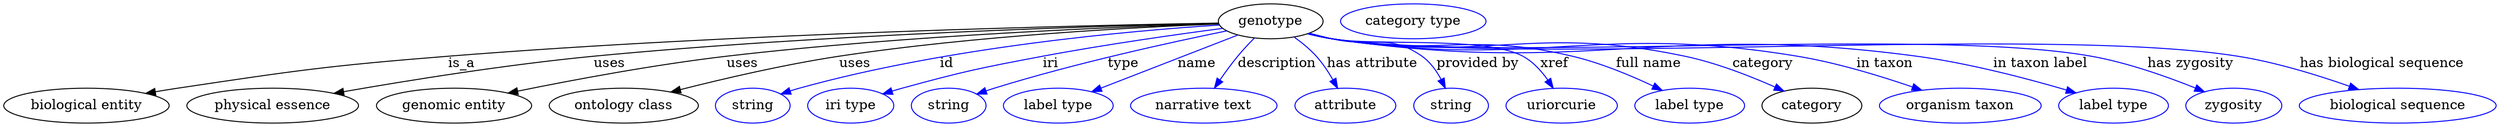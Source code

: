 digraph {
	graph [bb="0,0,2566.5,123"];
	node [label="\N"];
	genotype	[height=0.5,
		label=genotype,
		pos="1304.1,105",
		width=1.4985];
	"biological entity"	[height=0.5,
		pos="85.142,18",
		width=2.3651];
	genotype -> "biological entity"	[label=is_a,
		lp="471.14,61.5",
		pos="e,146.64,30.546 1250,103.21 1115.7,100.95 756.05,92.945 457.14,69 333.56,59.1 302.77,54.261 180.14,36 172.51,34.863 164.55,33.586 \
156.63,32.254"];
	"physical essence"	[height=0.5,
		pos="277.14,18",
		width=2.4553];
	genotype -> "physical essence"	[label=uses,
		lp="623.64,61.5",
		pos="e,340.15,30.655 1250.2,102.95 1133,100.32 846.25,91.888 607.14,69 518.26,60.492 416.82,44.111 350.14,32.417"];
	"genomic entity"	[height=0.5,
		pos="463.14,18",
		width=2.2206];
	genotype -> "genomic entity"	[label=uses,
		lp="760.64,61.5",
		pos="e,518.83,30.939 1250.3,102.56 1150.3,99.471 929.18,90.621 744.14,69 669.86,60.32 585.49,44.494 528.74,32.966"];
	"ontology class"	[height=0.5,
		pos="638.14,18",
		width=2.1304];
	genotype -> "ontology class"	[label=uses,
		lp="876.64,61.5",
		pos="e,686.7,32.043 1250.6,102.25 1166.8,98.952 1000.1,90.159 860.14,69 804.03,60.514 741,45.81 696.48,34.537"];
	id	[color=blue,
		height=0.5,
		label=string,
		pos="771.14,18",
		width=1.0652];
	genotype -> id	[color=blue,
		label=id,
		lp="971.14,61.5",
		pos="e,800.13,29.99 1251.2,101.15 1161,95.295 972.53,78.662 819.14,36 816.03,35.135 812.84,34.172 809.64,33.155",
		style=solid];
	iri	[color=blue,
		height=0.5,
		label="iri type",
		pos="872.14,18",
		width=1.2277];
	genotype -> iri	[color=blue,
		label=iri,
		lp="1078.1,61.5",
		pos="e,905.43,29.938 1254.7,97.721 1207.2,91.431 1133.5,80.982 1070.1,69 1005.6,56.801 989.51,53.205 926.14,36 922.56,35.029 918.87,33.974 \
915.17,32.883",
		style=solid];
	type	[color=blue,
		height=0.5,
		label=string,
		pos="973.14,18",
		width=1.0652];
	genotype -> type	[color=blue,
		label=type,
		lp="1152.1,61.5",
		pos="e,1002.1,29.935 1258.9,95.107 1202.4,83.569 1103.2,61.829 1020.1,36 1017.4,35.142 1014.6,34.22 1011.7,33.265",
		style=solid];
	name	[color=blue,
		height=0.5,
		label="label type",
		pos="1086.1,18",
		width=1.5707];
	genotype -> name	[color=blue,
		label=name,
		lp="1229.1,61.5",
		pos="e,1120.5,32.39 1270.6,90.905 1232.9,76.204 1171.5,52.295 1130.1,36.122",
		style=solid];
	description	[color=blue,
		height=0.5,
		label="narrative text",
		pos="1236.1,18",
		width=2.0943];
	genotype -> description	[color=blue,
		label=description,
		lp="1309.6,61.5",
		pos="e,1246.3,36.264 1286.7,87.917 1280.8,82.183 1274.5,75.525 1269.1,69 1263,61.506 1257,52.858 1251.8,44.883",
		style=solid];
	"has attribute"	[color=blue,
		height=0.5,
		label=attribute,
		pos="1381.1,18",
		width=1.4443];
	genotype -> "has attribute"	[color=blue,
		label="has attribute",
		lp="1408.1,61.5",
		pos="e,1372.8,35.806 1327.5,88.777 1335.2,83.112 1343.5,76.278 1350.1,69 1356.7,61.751 1362.7,52.916 1367.7,44.701",
		style=solid];
	"provided by"	[color=blue,
		height=0.5,
		label=string,
		pos="1489.1,18",
		width=1.0652];
	genotype -> "provided by"	[color=blue,
		label="provided by",
		lp="1516.6,61.5",
		pos="e,1483.2,35.962 1344,92.783 1351.7,90.761 1359.6,88.744 1367.1,87 1407.7,77.567 1425,92.929 1459.1,69 1467.5,63.108 1474,54.045 \
1478.7,45.245",
		style=solid];
	xref	[color=blue,
		height=0.5,
		label=uriorcurie,
		pos="1603.1,18",
		width=1.5887];
	genotype -> xref	[color=blue,
		label=xref,
		lp="1595.6,61.5",
		pos="e,1594.4,35.951 1342.9,92.424 1350.9,90.361 1359.2,88.421 1367.1,87 1410.2,79.274 1524.6,89.732 1563.1,69 1573.5,63.41 1582.2,53.865 \
1588.7,44.605",
		style=solid];
	"full name"	[color=blue,
		height=0.5,
		label="label type",
		pos="1735.1,18",
		width=1.5707];
	genotype -> "full name"	[color=blue,
		label="full name",
		lp="1692.6,61.5",
		pos="e,1706.7,33.817 1342.9,92.307 1350.8,90.253 1359.2,88.346 1367.1,87 1475.7,68.578 1507,94.34 1614.1,69 1643.1,62.147 1674.1,49.221 \
1697.5,38.229",
		style=solid];
	category	[height=0.5,
		pos="1861.1,18",
		width=1.4263];
	genotype -> category	[color=blue,
		label=category,
		lp="1810.6,61.5",
		pos="e,1832.3,33.05 1342.5,92.249 1350.6,90.173 1359.1,88.272 1367.1,87 1526.7,61.815 1572.1,102.21 1730.1,69 1762.5,62.21 1797.3,48.574 \
1822.9,37.255",
		style=solid];
	"in taxon"	[color=blue,
		height=0.5,
		label="organism taxon",
		pos="2014.1,18",
		width=2.3109];
	genotype -> "in taxon"	[color=blue,
		label="in taxon",
		lp="1936.1,61.5",
		pos="e,1974.4,33.918 1342.5,92.174 1350.6,90.103 1359.1,88.223 1367.1,87 1577.8,55.045 1635.9,103.66 1846.1,69 1886.8,62.292 1931.5,48.68 \
1964.5,37.35",
		style=solid];
	"in taxon label"	[color=blue,
		height=0.5,
		label="label type",
		pos="2172.1,18",
		width=1.5707];
	genotype -> "in taxon label"	[color=blue,
		label="in taxon label",
		lp="2096.6,61.5",
		pos="e,2133.3,31.229 1342.2,92.212 1350.3,90.111 1359,88.209 1367.1,87 1631.9,47.865 1703.8,104.53 1969.1,69 2022.8,61.812 2082.9,46.019 \
2123.7,34.093",
		style=solid];
	"has zygosity"	[color=blue,
		height=0.5,
		label=zygosity,
		pos="2296.1,18",
		width=1.3721];
	genotype -> "has zygosity"	[color=blue,
		label="has zygosity",
		lp="2251.6,61.5",
		pos="e,2265.9,32.335 1342.1,92.169 1350.3,90.071 1359,88.181 1367.1,87 1539.2,62.178 1978,99.339 2149.1,69 2186.6,62.363 2227.4,47.86 \
2256.5,36.175",
		style=solid];
	"has biological sequence"	[color=blue,
		height=0.5,
		label="biological sequence",
		pos="2465.1,18",
		width=2.8164];
	genotype -> "has biological sequence"	[color=blue,
		label="has biological sequence",
		lp="2448.6,61.5",
		pos="e,2424.8,34.617 1342.1,92.146 1350.3,90.049 1359,88.166 1367.1,87 1572.4,57.77 2095.3,101.38 2300.1,69 2339.7,62.753 2382.9,49.398 \
2415.2,38.06",
		style=solid];
	"named thing_category"	[color=blue,
		height=0.5,
		label="category type",
		pos="1451.1,105",
		width=2.0762];
}
